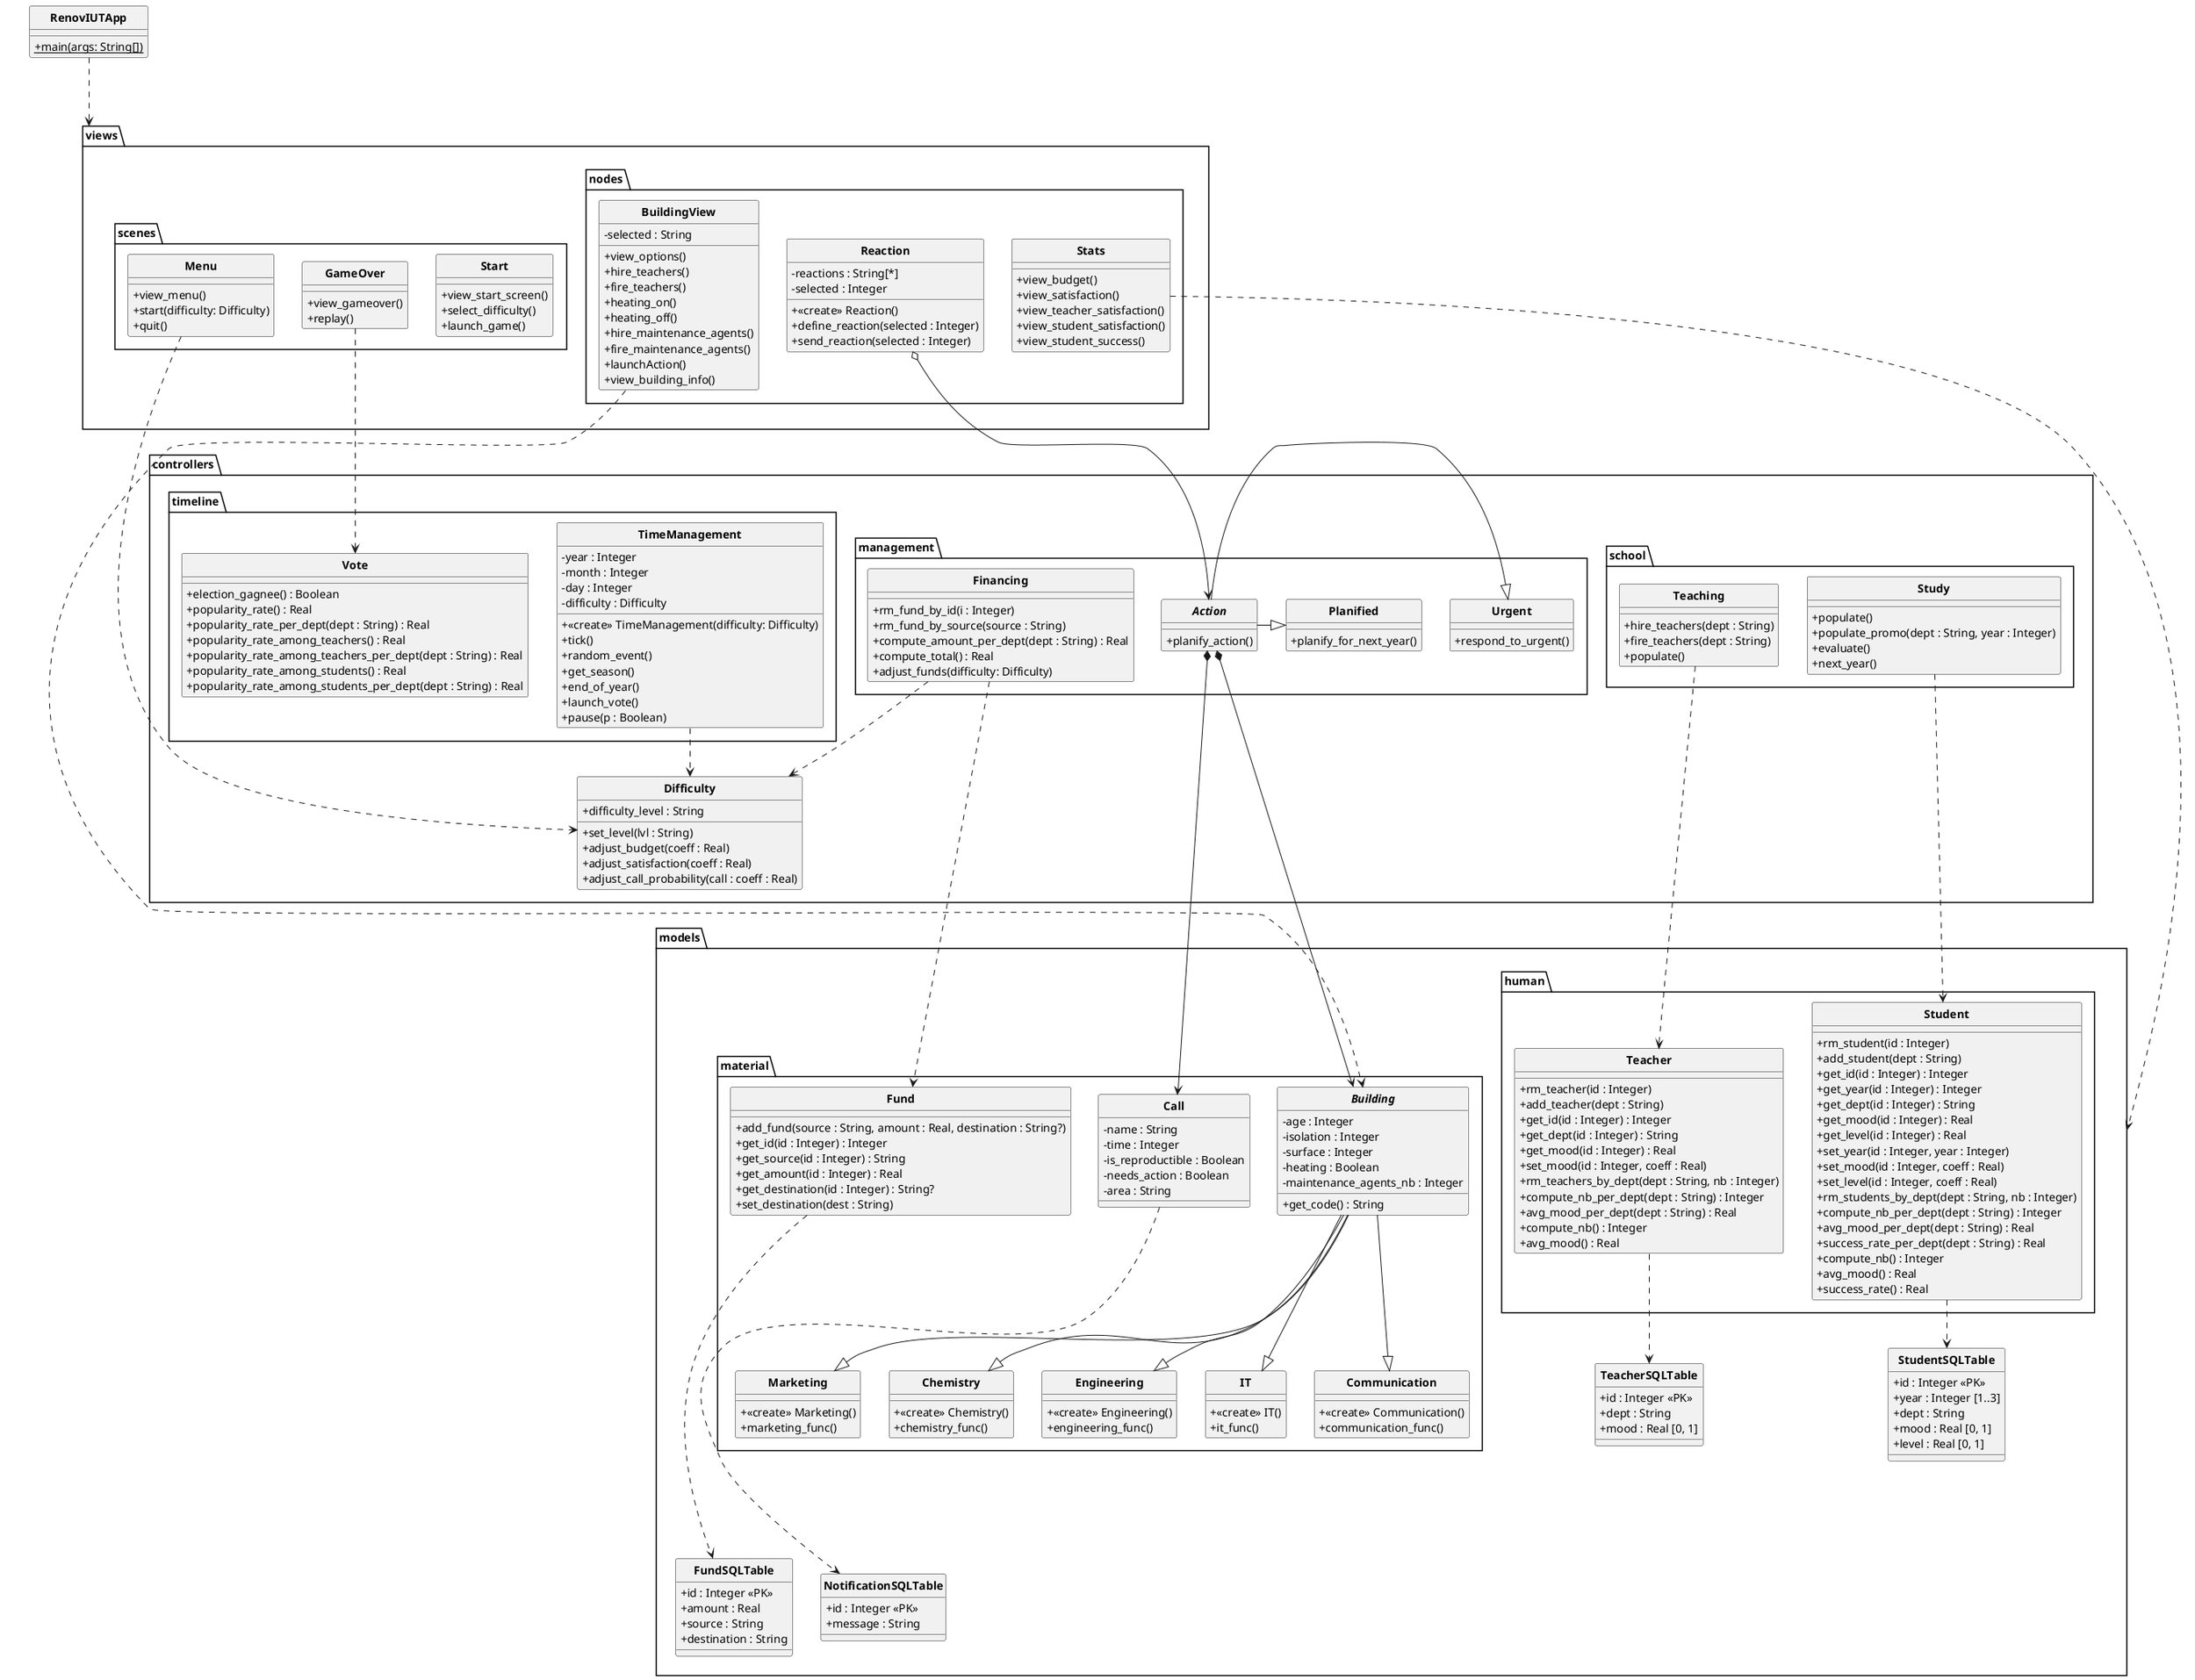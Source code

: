 @startuml RenovIUTApp

skinparam style strictuml
skinparam classAttributeIconSize 0
skinparam classFontStyle Bold
hide enum methods

class RenovIUTApp
{
    + {static} main(args: String[])
}

package views
{
    package nodes
    {
        class BuildingView
        {
            - selected : String
            + view_options()
            + hire_teachers()
            + fire_teachers()
            + heating_on()
            + heating_off()
            + hire_maintenance_agents()
            + fire_maintenance_agents()
            + launchAction()
            + view_building_info()
        }

        class Stats
        {
            + view_budget()
            + view_satisfaction()
            + view_teacher_satisfaction()
            + view_student_satisfaction()
            + view_student_success()
        }

        class Reaction
        {
            - reactions : String[*]
            - selected : Integer
            + <<create>> Reaction()
            + define_reaction(selected : Integer)
            + send_reaction(selected : Integer)

        }
    }

    package scenes
    {
        class Start
        {
            + view_start_screen()
            + select_difficulty()
            + launch_game()
        }

        class Menu
        {
            + view_menu()
            + start(difficulty: Difficulty)
            + quit()
        }

        class GameOver
        {
            + view_gameover()
            + replay()
        }
    }
}

package controllers
{
		package timeline {
			class TimeManagement
			{
					- year : Integer
					- month : Integer
					- day : Integer
					- difficulty : Difficulty
					+ <<create>> TimeManagement(difficulty: Difficulty)
					+ tick()
					+ random_event()
					+ get_season()
					+ end_of_year()
					+ launch_vote()
					+ pause(p : Boolean)
			}

					class Vote
			{
					+ election_gagnee() : Boolean
					+ popularity_rate() : Real
					+ popularity_rate_per_dept(dept : String) : Real
					+ popularity_rate_among_teachers() : Real
					+ popularity_rate_among_teachers_per_dept(dept : String) : Real
					+ popularity_rate_among_students() : Real
					+ popularity_rate_among_students_per_dept(dept : String) : Real
			}
    }

    package school
    {
        class Teaching
        {
            + hire_teachers(dept : String)
            + fire_teachers(dept : String)
            + populate()
        }

        class Study
        {
            + populate()
            + populate_promo(dept : String, year : Integer)
            + evaluate()
            + next_year()
        }
    }

    package management
    {
        class Financing
        {
            + rm_fund_by_id(i : Integer)
            + rm_fund_by_source(source : String)
            + compute_amount_per_dept(dept : String) : Real
            + compute_total() : Real
            + adjust_funds(difficulty: Difficulty)
        }

        abstract class Action
        {
            + planify_action()
        }

        class Planified
        {
            + planify_for_next_year()
        }

        class Urgent
        {
            + respond_to_urgent()
        }
    }

		class Difficulty
		{
				+ difficulty_level : String
				+ set_level(lvl : String)
				+ adjust_budget(coeff : Real)
				+ adjust_satisfaction(coeff : Real)
				+ adjust_call_probability(call : coeff : Real)
		}
}

package models
{
		package human {
				class Student
				{
						+ rm_student(id : Integer)
						+ add_student(dept : String)
						+ get_id(id : Integer) : Integer
						+ get_year(id : Integer) : Integer
						+ get_dept(id : Integer) : String
						+ get_mood(id : Integer) : Real
						+ get_level(id : Integer) : Real
						+ set_year(id : Integer, year : Integer)
						+ set_mood(id : Integer, coeff : Real)
						+ set_level(id : Integer, coeff : Real)
						+ rm_students_by_dept(dept : String, nb : Integer)
						+ compute_nb_per_dept(dept : String) : Integer
						+ avg_mood_per_dept(dept : String) : Real
						+ success_rate_per_dept(dept : String) : Real
						+ compute_nb() : Integer
						+ avg_mood() : Real
						+ success_rate() : Real
				}

				class Teacher
				{
						+ rm_teacher(id : Integer)
						+ add_teacher(dept : String)
						+ get_id(id : Integer) : Integer
						+ get_dept(id : Integer) : String
						+ get_mood(id : Integer) : Real
						+ set_mood(id : Integer, coeff : Real)
						+ rm_teachers_by_dept(dept : String, nb : Integer)
						+ compute_nb_per_dept(dept : String) : Integer
						+ avg_mood_per_dept(dept : String) : Real
						+ compute_nb() : Integer
						+ avg_mood() : Real
				}
    }

		package material {
				abstract class Building
        {
            - age : Integer
            - isolation : Integer
            - surface : Integer
            - heating : Boolean
            - maintenance_agents_nb : Integer
            + get_code() : String
        }

        class IT
        {
            + <<create>> IT()
            + it_func()
        }

        class Communication
        {
            + <<create>> Communication()
            + communication_func()
        }

        class Marketing
        {
            + <<create>> Marketing()
            + marketing_func()
        }

        class Chemistry
        {
            + <<create>> Chemistry()
            + chemistry_func()
        }

        class Engineering
        {
            + <<create>> Engineering()
            + engineering_func()
        }

				class Fund
				{
						+ add_fund(source : String, amount : Real, destination : String?)
						+ get_id(id : Integer) : Integer
						+ get_source(id : Integer) : String
						+ get_amount(id : Integer) : Real
						+ get_destination(id : Integer) : String?
						+ set_destination(dest : String)
				}

				class Call
				{
					- name : String
					- time : Integer
					- is_reproductible : Boolean
					- needs_action : Boolean
					- area : String
				}
    }

    class StudentSQLTable
    {
        + id : Integer <<PK>>
        + year : Integer [1..3]
        + dept : String
        + mood : Real [0, 1]
        + level : Real [0, 1]
    }

    class TeacherSQLTable
    {
        + id : Integer <<PK>>
        + dept : String
        + mood : Real [0, 1]
    }

    class FundSQLTable
    {
        + id : Integer <<PK>>
        + amount : Real
        + source : String
        + destination : String
    }

    class NotificationSQLTable
    {
        + id : Integer <<PK>>
        + message : String
    }
}



RenovIUTApp ...> views
BuildingView ...> Building
Stats ....> models
GameOver ..> Vote
Study ..> Student
Teaching ..> Teacher
Financing ..> Fund
Action *---> Building
Student ..> StudentSQLTable
Teacher ..> TeacherSQLTable
Fund ....> FundSQLTable
Call ....> NotificationSQLTable
Reaction o--> Action

Building --|> IT
Building --|> Communication
Building --|> Marketing
Building --|> Chemistry
Building --|> Engineering
Action -|> Urgent
Action -|> Planified
Action *--> Call

TimeManagement ..> Difficulty
Financing ..> Difficulty
Menu ..> Difficulty

@enduml
